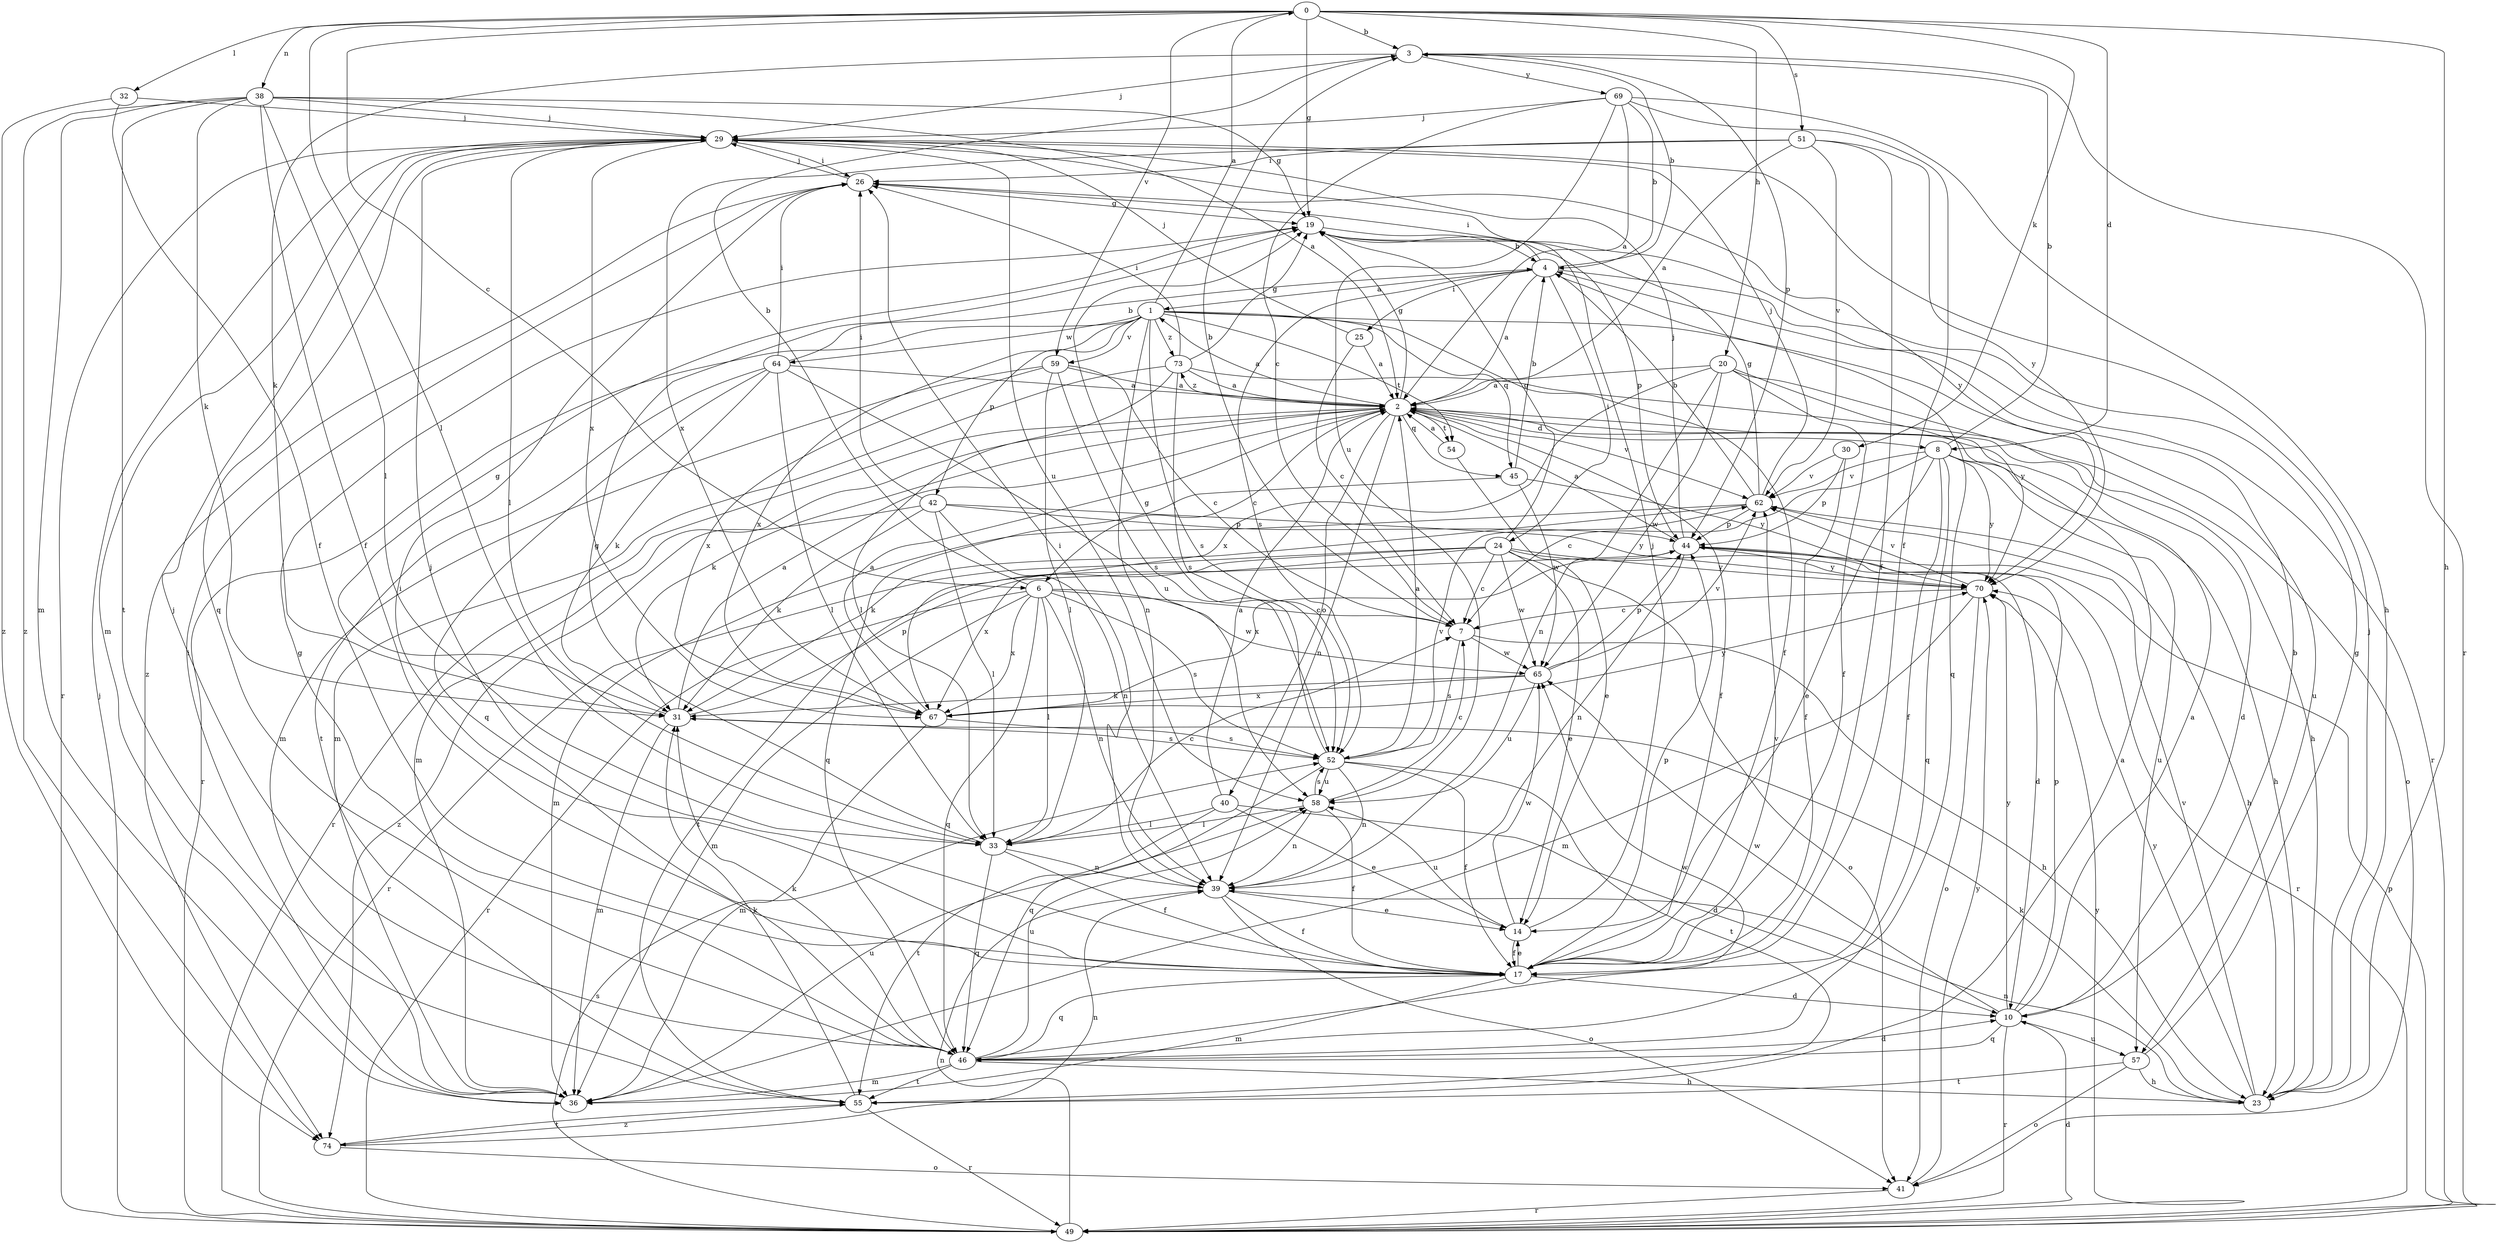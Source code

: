 strict digraph  {
0;
1;
2;
3;
4;
6;
7;
8;
10;
14;
17;
19;
20;
23;
24;
25;
26;
29;
30;
31;
32;
33;
36;
38;
39;
40;
41;
42;
44;
45;
46;
49;
51;
52;
54;
55;
57;
58;
59;
62;
64;
65;
67;
69;
70;
73;
74;
0 -> 3  [label=b];
0 -> 6  [label=c];
0 -> 8  [label=d];
0 -> 19  [label=g];
0 -> 20  [label=h];
0 -> 23  [label=h];
0 -> 30  [label=k];
0 -> 32  [label=l];
0 -> 33  [label=l];
0 -> 38  [label=n];
0 -> 51  [label=s];
0 -> 59  [label=v];
1 -> 0  [label=a];
1 -> 17  [label=f];
1 -> 39  [label=n];
1 -> 42  [label=p];
1 -> 45  [label=q];
1 -> 49  [label=r];
1 -> 52  [label=s];
1 -> 54  [label=t];
1 -> 57  [label=u];
1 -> 59  [label=v];
1 -> 64  [label=w];
1 -> 67  [label=x];
1 -> 73  [label=z];
2 -> 1  [label=a];
2 -> 6  [label=c];
2 -> 8  [label=d];
2 -> 10  [label=d];
2 -> 17  [label=f];
2 -> 19  [label=g];
2 -> 31  [label=k];
2 -> 36  [label=m];
2 -> 39  [label=n];
2 -> 40  [label=o];
2 -> 45  [label=q];
2 -> 49  [label=r];
2 -> 54  [label=t];
2 -> 62  [label=v];
2 -> 73  [label=z];
3 -> 29  [label=j];
3 -> 31  [label=k];
3 -> 44  [label=p];
3 -> 49  [label=r];
3 -> 69  [label=y];
4 -> 1  [label=a];
4 -> 2  [label=a];
4 -> 3  [label=b];
4 -> 24  [label=i];
4 -> 25  [label=i];
4 -> 26  [label=i];
4 -> 46  [label=q];
4 -> 49  [label=r];
4 -> 52  [label=s];
6 -> 3  [label=b];
6 -> 7  [label=c];
6 -> 33  [label=l];
6 -> 36  [label=m];
6 -> 39  [label=n];
6 -> 46  [label=q];
6 -> 49  [label=r];
6 -> 52  [label=s];
6 -> 65  [label=w];
6 -> 67  [label=x];
7 -> 3  [label=b];
7 -> 23  [label=h];
7 -> 52  [label=s];
7 -> 65  [label=w];
8 -> 3  [label=b];
8 -> 7  [label=c];
8 -> 14  [label=e];
8 -> 17  [label=f];
8 -> 23  [label=h];
8 -> 46  [label=q];
8 -> 57  [label=u];
8 -> 62  [label=v];
8 -> 70  [label=y];
10 -> 2  [label=a];
10 -> 4  [label=b];
10 -> 44  [label=p];
10 -> 46  [label=q];
10 -> 49  [label=r];
10 -> 57  [label=u];
10 -> 65  [label=w];
10 -> 70  [label=y];
14 -> 17  [label=f];
14 -> 29  [label=j];
14 -> 58  [label=u];
14 -> 65  [label=w];
17 -> 10  [label=d];
17 -> 14  [label=e];
17 -> 26  [label=i];
17 -> 29  [label=j];
17 -> 36  [label=m];
17 -> 44  [label=p];
17 -> 46  [label=q];
17 -> 62  [label=v];
19 -> 4  [label=b];
19 -> 44  [label=p];
20 -> 2  [label=a];
20 -> 17  [label=f];
20 -> 39  [label=n];
20 -> 41  [label=o];
20 -> 65  [label=w];
20 -> 67  [label=x];
20 -> 70  [label=y];
23 -> 29  [label=j];
23 -> 31  [label=k];
23 -> 39  [label=n];
23 -> 62  [label=v];
23 -> 70  [label=y];
24 -> 7  [label=c];
24 -> 10  [label=d];
24 -> 14  [label=e];
24 -> 19  [label=g];
24 -> 41  [label=o];
24 -> 49  [label=r];
24 -> 55  [label=t];
24 -> 65  [label=w];
24 -> 67  [label=x];
24 -> 70  [label=y];
25 -> 2  [label=a];
25 -> 7  [label=c];
25 -> 29  [label=j];
26 -> 19  [label=g];
26 -> 29  [label=j];
26 -> 70  [label=y];
26 -> 74  [label=z];
29 -> 26  [label=i];
29 -> 33  [label=l];
29 -> 36  [label=m];
29 -> 46  [label=q];
29 -> 49  [label=r];
29 -> 58  [label=u];
29 -> 67  [label=x];
30 -> 17  [label=f];
30 -> 44  [label=p];
30 -> 62  [label=v];
31 -> 2  [label=a];
31 -> 19  [label=g];
31 -> 36  [label=m];
31 -> 44  [label=p];
31 -> 52  [label=s];
32 -> 17  [label=f];
32 -> 29  [label=j];
32 -> 74  [label=z];
33 -> 7  [label=c];
33 -> 17  [label=f];
33 -> 19  [label=g];
33 -> 39  [label=n];
33 -> 46  [label=q];
36 -> 26  [label=i];
36 -> 58  [label=u];
38 -> 2  [label=a];
38 -> 17  [label=f];
38 -> 19  [label=g];
38 -> 29  [label=j];
38 -> 31  [label=k];
38 -> 33  [label=l];
38 -> 36  [label=m];
38 -> 55  [label=t];
38 -> 74  [label=z];
39 -> 14  [label=e];
39 -> 17  [label=f];
39 -> 26  [label=i];
39 -> 41  [label=o];
40 -> 2  [label=a];
40 -> 10  [label=d];
40 -> 14  [label=e];
40 -> 33  [label=l];
40 -> 55  [label=t];
41 -> 49  [label=r];
41 -> 70  [label=y];
42 -> 26  [label=i];
42 -> 31  [label=k];
42 -> 33  [label=l];
42 -> 39  [label=n];
42 -> 44  [label=p];
42 -> 70  [label=y];
42 -> 74  [label=z];
44 -> 2  [label=a];
44 -> 29  [label=j];
44 -> 39  [label=n];
44 -> 49  [label=r];
44 -> 67  [label=x];
44 -> 70  [label=y];
45 -> 4  [label=b];
45 -> 46  [label=q];
45 -> 65  [label=w];
45 -> 70  [label=y];
46 -> 10  [label=d];
46 -> 19  [label=g];
46 -> 23  [label=h];
46 -> 29  [label=j];
46 -> 31  [label=k];
46 -> 36  [label=m];
46 -> 55  [label=t];
46 -> 58  [label=u];
46 -> 65  [label=w];
49 -> 10  [label=d];
49 -> 29  [label=j];
49 -> 39  [label=n];
49 -> 44  [label=p];
49 -> 52  [label=s];
49 -> 70  [label=y];
51 -> 2  [label=a];
51 -> 17  [label=f];
51 -> 26  [label=i];
51 -> 62  [label=v];
51 -> 67  [label=x];
51 -> 70  [label=y];
52 -> 2  [label=a];
52 -> 17  [label=f];
52 -> 19  [label=g];
52 -> 39  [label=n];
52 -> 46  [label=q];
52 -> 55  [label=t];
52 -> 58  [label=u];
52 -> 62  [label=v];
54 -> 2  [label=a];
54 -> 14  [label=e];
55 -> 2  [label=a];
55 -> 31  [label=k];
55 -> 49  [label=r];
55 -> 74  [label=z];
57 -> 19  [label=g];
57 -> 23  [label=h];
57 -> 41  [label=o];
57 -> 55  [label=t];
58 -> 7  [label=c];
58 -> 17  [label=f];
58 -> 33  [label=l];
58 -> 39  [label=n];
58 -> 52  [label=s];
59 -> 2  [label=a];
59 -> 7  [label=c];
59 -> 33  [label=l];
59 -> 36  [label=m];
59 -> 52  [label=s];
59 -> 67  [label=x];
62 -> 4  [label=b];
62 -> 19  [label=g];
62 -> 23  [label=h];
62 -> 29  [label=j];
62 -> 31  [label=k];
62 -> 36  [label=m];
62 -> 44  [label=p];
64 -> 2  [label=a];
64 -> 4  [label=b];
64 -> 26  [label=i];
64 -> 31  [label=k];
64 -> 33  [label=l];
64 -> 46  [label=q];
64 -> 55  [label=t];
64 -> 58  [label=u];
65 -> 31  [label=k];
65 -> 44  [label=p];
65 -> 58  [label=u];
65 -> 62  [label=v];
65 -> 67  [label=x];
67 -> 2  [label=a];
67 -> 36  [label=m];
67 -> 52  [label=s];
67 -> 70  [label=y];
69 -> 2  [label=a];
69 -> 4  [label=b];
69 -> 7  [label=c];
69 -> 17  [label=f];
69 -> 23  [label=h];
69 -> 29  [label=j];
69 -> 58  [label=u];
70 -> 7  [label=c];
70 -> 36  [label=m];
70 -> 41  [label=o];
70 -> 62  [label=v];
73 -> 2  [label=a];
73 -> 19  [label=g];
73 -> 23  [label=h];
73 -> 26  [label=i];
73 -> 33  [label=l];
73 -> 36  [label=m];
73 -> 52  [label=s];
74 -> 39  [label=n];
74 -> 41  [label=o];
74 -> 55  [label=t];
}
